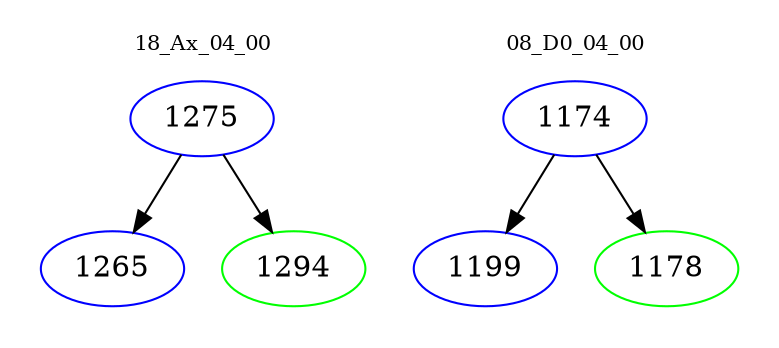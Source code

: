 digraph{
subgraph cluster_0 {
color = white
label = "18_Ax_04_00";
fontsize=10;
T0_1275 [label="1275", color="blue"]
T0_1275 -> T0_1265 [color="black"]
T0_1265 [label="1265", color="blue"]
T0_1275 -> T0_1294 [color="black"]
T0_1294 [label="1294", color="green"]
}
subgraph cluster_1 {
color = white
label = "08_D0_04_00";
fontsize=10;
T1_1174 [label="1174", color="blue"]
T1_1174 -> T1_1199 [color="black"]
T1_1199 [label="1199", color="blue"]
T1_1174 -> T1_1178 [color="black"]
T1_1178 [label="1178", color="green"]
}
}
